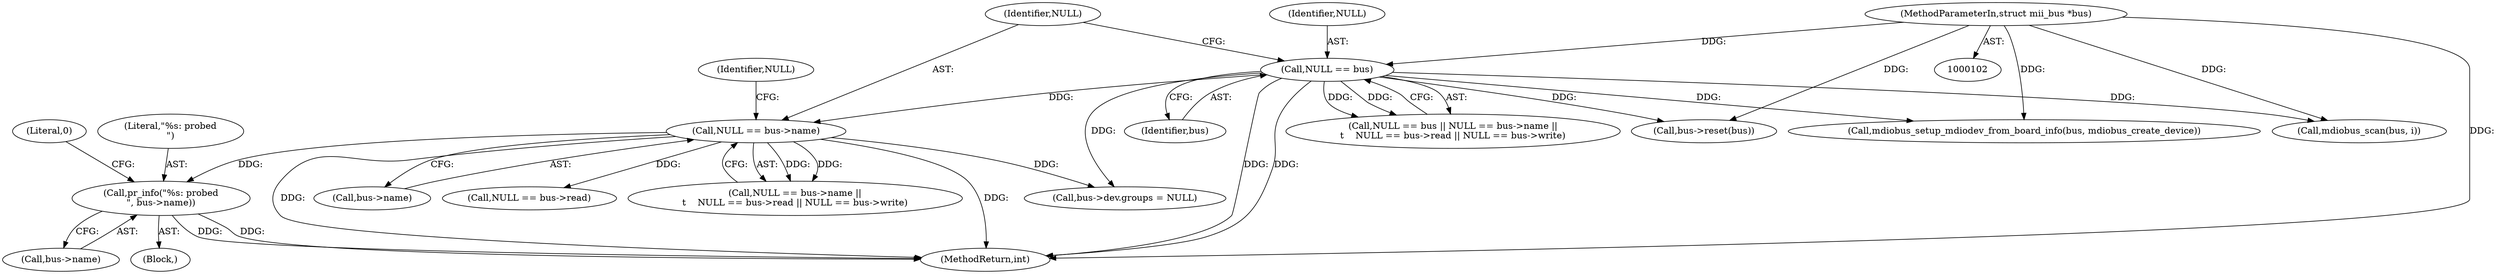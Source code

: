 digraph "0_linux_6ff7b060535e87c2ae14dd8548512abfdda528fb@pointer" {
"1000312" [label="(Call,pr_info(\"%s: probed\n\", bus->name))"];
"1000116" [label="(Call,NULL == bus->name)"];
"1000112" [label="(Call,NULL == bus)"];
"1000103" [label="(MethodParameterIn,struct mii_bus *bus)"];
"1000314" [label="(Call,bus->name)"];
"1000118" [label="(Call,bus->name)"];
"1000111" [label="(Call,NULL == bus || NULL == bus->name ||\n\t    NULL == bus->read || NULL == bus->write)"];
"1000113" [label="(Identifier,NULL)"];
"1000163" [label="(Call,bus->dev.groups = NULL)"];
"1000114" [label="(Identifier,bus)"];
"1000286" [label="(Call,mdiobus_scan(bus, i))"];
"1000105" [label="(Block,)"];
"1000103" [label="(MethodParameterIn,struct mii_bus *bus)"];
"1000312" [label="(Call,pr_info(\"%s: probed\n\", bus->name))"];
"1000122" [label="(Call,NULL == bus->read)"];
"1000115" [label="(Call,NULL == bus->name ||\n\t    NULL == bus->read || NULL == bus->write)"];
"1000313" [label="(Literal,\"%s: probed\n\")"];
"1000260" [label="(Call,bus->reset(bus))"];
"1000117" [label="(Identifier,NULL)"];
"1000123" [label="(Identifier,NULL)"];
"1000116" [label="(Call,NULL == bus->name)"];
"1000304" [label="(Call,mdiobus_setup_mdiodev_from_board_info(bus, mdiobus_create_device))"];
"1000318" [label="(Literal,0)"];
"1000112" [label="(Call,NULL == bus)"];
"1000357" [label="(MethodReturn,int)"];
"1000312" -> "1000105"  [label="AST: "];
"1000312" -> "1000314"  [label="CFG: "];
"1000313" -> "1000312"  [label="AST: "];
"1000314" -> "1000312"  [label="AST: "];
"1000318" -> "1000312"  [label="CFG: "];
"1000312" -> "1000357"  [label="DDG: "];
"1000312" -> "1000357"  [label="DDG: "];
"1000116" -> "1000312"  [label="DDG: "];
"1000116" -> "1000115"  [label="AST: "];
"1000116" -> "1000118"  [label="CFG: "];
"1000117" -> "1000116"  [label="AST: "];
"1000118" -> "1000116"  [label="AST: "];
"1000123" -> "1000116"  [label="CFG: "];
"1000115" -> "1000116"  [label="CFG: "];
"1000116" -> "1000357"  [label="DDG: "];
"1000116" -> "1000357"  [label="DDG: "];
"1000116" -> "1000115"  [label="DDG: "];
"1000116" -> "1000115"  [label="DDG: "];
"1000112" -> "1000116"  [label="DDG: "];
"1000116" -> "1000122"  [label="DDG: "];
"1000116" -> "1000163"  [label="DDG: "];
"1000112" -> "1000111"  [label="AST: "];
"1000112" -> "1000114"  [label="CFG: "];
"1000113" -> "1000112"  [label="AST: "];
"1000114" -> "1000112"  [label="AST: "];
"1000117" -> "1000112"  [label="CFG: "];
"1000111" -> "1000112"  [label="CFG: "];
"1000112" -> "1000357"  [label="DDG: "];
"1000112" -> "1000357"  [label="DDG: "];
"1000112" -> "1000111"  [label="DDG: "];
"1000112" -> "1000111"  [label="DDG: "];
"1000103" -> "1000112"  [label="DDG: "];
"1000112" -> "1000163"  [label="DDG: "];
"1000112" -> "1000260"  [label="DDG: "];
"1000112" -> "1000286"  [label="DDG: "];
"1000112" -> "1000304"  [label="DDG: "];
"1000103" -> "1000102"  [label="AST: "];
"1000103" -> "1000357"  [label="DDG: "];
"1000103" -> "1000260"  [label="DDG: "];
"1000103" -> "1000286"  [label="DDG: "];
"1000103" -> "1000304"  [label="DDG: "];
}
